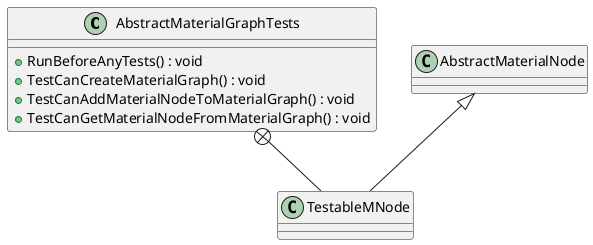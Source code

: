 @startuml
class AbstractMaterialGraphTests {
    + RunBeforeAnyTests() : void
    + TestCanCreateMaterialGraph() : void
    + TestCanAddMaterialNodeToMaterialGraph() : void
    + TestCanGetMaterialNodeFromMaterialGraph() : void
}
class TestableMNode {
}
AbstractMaterialGraphTests +-- TestableMNode
AbstractMaterialNode <|-- TestableMNode
@enduml
